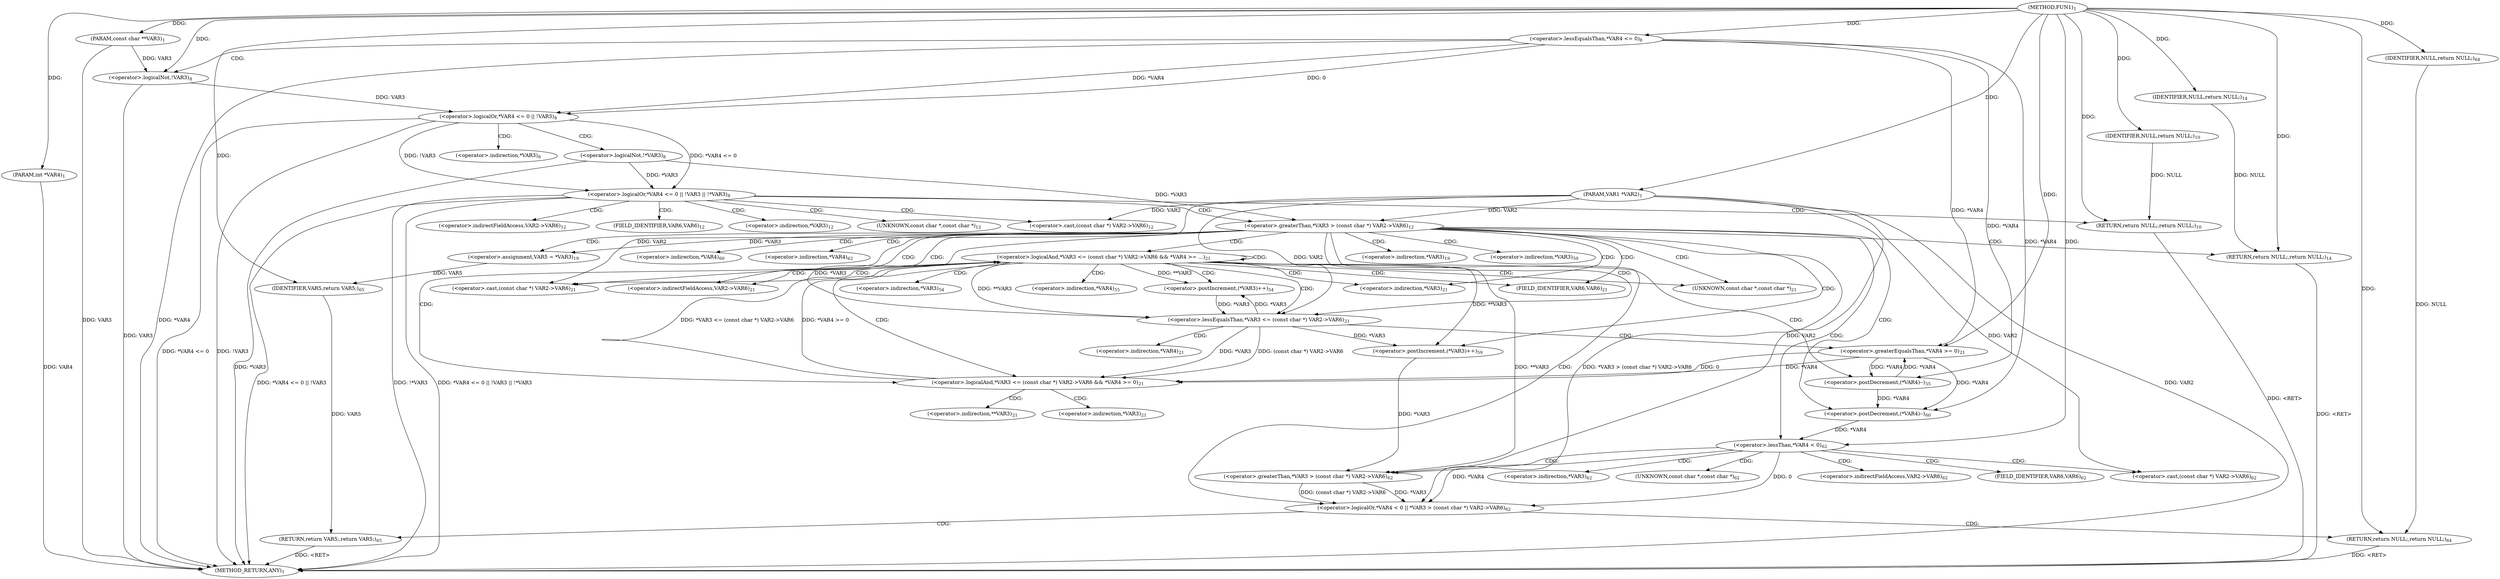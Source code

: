digraph "FUN1" {  
"8" [label = <(METHOD,FUN1)<SUB>1</SUB>> ]
"95" [label = <(METHOD_RETURN,ANY)<SUB>1</SUB>> ]
"9" [label = <(PARAM,VAR1 *VAR2)<SUB>1</SUB>> ]
"10" [label = <(PARAM,const char **VAR3)<SUB>1</SUB>> ]
"11" [label = <(PARAM,int *VAR4)<SUB>1</SUB>> ]
"41" [label = <(&lt;operator&gt;.assignment,VAR5 = *VAR3)<SUB>19</SUB>> ]
"70" [label = <(&lt;operator&gt;.postIncrement,(*VAR3)++)<SUB>59</SUB>> ]
"73" [label = <(&lt;operator&gt;.postDecrement,(*VAR4)--)<SUB>60</SUB>> ]
"93" [label = <(RETURN,return VAR5;,return VAR5;)<SUB>65</SUB>> ]
"15" [label = <(&lt;operator&gt;.logicalOr,*VAR4 &lt;= 0 || !VAR3 || !*VAR3)<SUB>8</SUB>> ]
"30" [label = <(&lt;operator&gt;.greaterThan,*VAR3 &gt; (const char *) VAR2-&gt;VAR6)<SUB>12</SUB>> ]
"46" [label = <(&lt;operator&gt;.logicalAnd,*VAR3 &lt;= (const char *) VAR2-&gt;VAR6 &amp;&amp; *VAR4 &gt;= ...)<SUB>21</SUB>> ]
"77" [label = <(&lt;operator&gt;.logicalOr,*VAR4 &lt; 0 || *VAR3 &gt; (const char *) VAR2-&gt;VAR6)<SUB>62</SUB>> ]
"94" [label = <(IDENTIFIER,VAR5,return VAR5;)<SUB>65</SUB>> ]
"27" [label = <(RETURN,return NULL;,return NULL;)<SUB>10</SUB>> ]
"39" [label = <(RETURN,return NULL;,return NULL;)<SUB>14</SUB>> ]
"64" [label = <(&lt;operator&gt;.postIncrement,(*VAR3)++)<SUB>54</SUB>> ]
"67" [label = <(&lt;operator&gt;.postDecrement,(*VAR4)--)<SUB>55</SUB>> ]
"91" [label = <(RETURN,return NULL;,return NULL;)<SUB>64</SUB>> ]
"16" [label = <(&lt;operator&gt;.logicalOr,*VAR4 &lt;= 0 || !VAR3)<SUB>8</SUB>> ]
"23" [label = <(&lt;operator&gt;.logicalNot,!*VAR3)<SUB>8</SUB>> ]
"28" [label = <(IDENTIFIER,NULL,return NULL;)<SUB>10</SUB>> ]
"33" [label = <(&lt;operator&gt;.cast,(const char *) VAR2-&gt;VAR6)<SUB>12</SUB>> ]
"40" [label = <(IDENTIFIER,NULL,return NULL;)<SUB>14</SUB>> ]
"47" [label = <(&lt;operator&gt;.logicalAnd,*VAR3 &lt;= (const char *) VAR2-&gt;VAR6 &amp;&amp; *VAR4 &gt;= 0)<SUB>21</SUB>> ]
"78" [label = <(&lt;operator&gt;.lessThan,*VAR4 &lt; 0)<SUB>62</SUB>> ]
"82" [label = <(&lt;operator&gt;.greaterThan,*VAR3 &gt; (const char *) VAR2-&gt;VAR6)<SUB>62</SUB>> ]
"92" [label = <(IDENTIFIER,NULL,return NULL;)<SUB>64</SUB>> ]
"17" [label = <(&lt;operator&gt;.lessEqualsThan,*VAR4 &lt;= 0)<SUB>8</SUB>> ]
"21" [label = <(&lt;operator&gt;.logicalNot,!VAR3)<SUB>8</SUB>> ]
"48" [label = <(&lt;operator&gt;.lessEqualsThan,*VAR3 &lt;= (const char *) VAR2-&gt;VAR6)<SUB>21</SUB>> ]
"56" [label = <(&lt;operator&gt;.greaterEqualsThan,*VAR4 &gt;= 0)<SUB>21</SUB>> ]
"85" [label = <(&lt;operator&gt;.cast,(const char *) VAR2-&gt;VAR6)<SUB>62</SUB>> ]
"51" [label = <(&lt;operator&gt;.cast,(const char *) VAR2-&gt;VAR6)<SUB>21</SUB>> ]
"43" [label = <(&lt;operator&gt;.indirection,*VAR3)<SUB>19</SUB>> ]
"71" [label = <(&lt;operator&gt;.indirection,*VAR3)<SUB>59</SUB>> ]
"74" [label = <(&lt;operator&gt;.indirection,*VAR4)<SUB>60</SUB>> ]
"31" [label = <(&lt;operator&gt;.indirection,*VAR3)<SUB>12</SUB>> ]
"60" [label = <(&lt;operator&gt;.indirection,**VAR3)<SUB>21</SUB>> ]
"24" [label = <(&lt;operator&gt;.indirection,*VAR3)<SUB>8</SUB>> ]
"34" [label = <(UNKNOWN,const char *,const char *)<SUB>12</SUB>> ]
"35" [label = <(&lt;operator&gt;.indirectFieldAccess,VAR2-&gt;VAR6)<SUB>12</SUB>> ]
"61" [label = <(&lt;operator&gt;.indirection,*VAR3)<SUB>21</SUB>> ]
"65" [label = <(&lt;operator&gt;.indirection,*VAR3)<SUB>54</SUB>> ]
"68" [label = <(&lt;operator&gt;.indirection,*VAR4)<SUB>55</SUB>> ]
"79" [label = <(&lt;operator&gt;.indirection,*VAR4)<SUB>62</SUB>> ]
"83" [label = <(&lt;operator&gt;.indirection,*VAR3)<SUB>62</SUB>> ]
"37" [label = <(FIELD_IDENTIFIER,VAR6,VAR6)<SUB>12</SUB>> ]
"49" [label = <(&lt;operator&gt;.indirection,*VAR3)<SUB>21</SUB>> ]
"57" [label = <(&lt;operator&gt;.indirection,*VAR4)<SUB>21</SUB>> ]
"86" [label = <(UNKNOWN,const char *,const char *)<SUB>62</SUB>> ]
"87" [label = <(&lt;operator&gt;.indirectFieldAccess,VAR2-&gt;VAR6)<SUB>62</SUB>> ]
"52" [label = <(UNKNOWN,const char *,const char *)<SUB>21</SUB>> ]
"53" [label = <(&lt;operator&gt;.indirectFieldAccess,VAR2-&gt;VAR6)<SUB>21</SUB>> ]
"89" [label = <(FIELD_IDENTIFIER,VAR6,VAR6)<SUB>62</SUB>> ]
"55" [label = <(FIELD_IDENTIFIER,VAR6,VAR6)<SUB>21</SUB>> ]
  "39" -> "95"  [ label = "DDG: &lt;RET&gt;"] 
  "27" -> "95"  [ label = "DDG: &lt;RET&gt;"] 
  "91" -> "95"  [ label = "DDG: &lt;RET&gt;"] 
  "93" -> "95"  [ label = "DDG: &lt;RET&gt;"] 
  "9" -> "95"  [ label = "DDG: VAR2"] 
  "10" -> "95"  [ label = "DDG: VAR3"] 
  "11" -> "95"  [ label = "DDG: VAR4"] 
  "17" -> "95"  [ label = "DDG: *VAR4"] 
  "16" -> "95"  [ label = "DDG: *VAR4 &lt;= 0"] 
  "21" -> "95"  [ label = "DDG: VAR3"] 
  "16" -> "95"  [ label = "DDG: !VAR3"] 
  "15" -> "95"  [ label = "DDG: *VAR4 &lt;= 0 || !VAR3"] 
  "23" -> "95"  [ label = "DDG: *VAR3"] 
  "15" -> "95"  [ label = "DDG: !*VAR3"] 
  "15" -> "95"  [ label = "DDG: *VAR4 &lt;= 0 || !VAR3 || !*VAR3"] 
  "8" -> "9"  [ label = "DDG: "] 
  "8" -> "10"  [ label = "DDG: "] 
  "8" -> "11"  [ label = "DDG: "] 
  "30" -> "41"  [ label = "DDG: *VAR3"] 
  "94" -> "93"  [ label = "DDG: VAR5"] 
  "48" -> "70"  [ label = "DDG: *VAR3"] 
  "46" -> "70"  [ label = "DDG: **VAR3"] 
  "17" -> "73"  [ label = "DDG: *VAR4"] 
  "56" -> "73"  [ label = "DDG: *VAR4"] 
  "67" -> "73"  [ label = "DDG: *VAR4"] 
  "41" -> "94"  [ label = "DDG: VAR5"] 
  "8" -> "94"  [ label = "DDG: "] 
  "16" -> "15"  [ label = "DDG: *VAR4 &lt;= 0"] 
  "16" -> "15"  [ label = "DDG: !VAR3"] 
  "23" -> "15"  [ label = "DDG: *VAR3"] 
  "28" -> "27"  [ label = "DDG: NULL"] 
  "8" -> "27"  [ label = "DDG: "] 
  "23" -> "30"  [ label = "DDG: *VAR3"] 
  "9" -> "30"  [ label = "DDG: VAR2"] 
  "40" -> "39"  [ label = "DDG: NULL"] 
  "8" -> "39"  [ label = "DDG: "] 
  "47" -> "46"  [ label = "DDG: *VAR3 &lt;= (const char *) VAR2-&gt;VAR6"] 
  "47" -> "46"  [ label = "DDG: *VAR4 &gt;= 0"] 
  "78" -> "77"  [ label = "DDG: *VAR4"] 
  "78" -> "77"  [ label = "DDG: 0"] 
  "30" -> "77"  [ label = "DDG: *VAR3 &gt; (const char *) VAR2-&gt;VAR6"] 
  "82" -> "77"  [ label = "DDG: *VAR3"] 
  "82" -> "77"  [ label = "DDG: (const char *) VAR2-&gt;VAR6"] 
  "92" -> "91"  [ label = "DDG: NULL"] 
  "8" -> "91"  [ label = "DDG: "] 
  "17" -> "16"  [ label = "DDG: *VAR4"] 
  "17" -> "16"  [ label = "DDG: 0"] 
  "21" -> "16"  [ label = "DDG: VAR3"] 
  "8" -> "28"  [ label = "DDG: "] 
  "9" -> "33"  [ label = "DDG: VAR2"] 
  "8" -> "40"  [ label = "DDG: "] 
  "48" -> "47"  [ label = "DDG: *VAR3"] 
  "48" -> "47"  [ label = "DDG: (const char *) VAR2-&gt;VAR6"] 
  "56" -> "47"  [ label = "DDG: *VAR4"] 
  "56" -> "47"  [ label = "DDG: 0"] 
  "48" -> "64"  [ label = "DDG: *VAR3"] 
  "46" -> "64"  [ label = "DDG: **VAR3"] 
  "17" -> "67"  [ label = "DDG: *VAR4"] 
  "56" -> "67"  [ label = "DDG: *VAR4"] 
  "73" -> "78"  [ label = "DDG: *VAR4"] 
  "8" -> "78"  [ label = "DDG: "] 
  "46" -> "82"  [ label = "DDG: **VAR3"] 
  "70" -> "82"  [ label = "DDG: *VAR3"] 
  "9" -> "82"  [ label = "DDG: VAR2"] 
  "8" -> "92"  [ label = "DDG: "] 
  "8" -> "17"  [ label = "DDG: "] 
  "10" -> "21"  [ label = "DDG: VAR3"] 
  "8" -> "21"  [ label = "DDG: "] 
  "46" -> "48"  [ label = "DDG: **VAR3"] 
  "64" -> "48"  [ label = "DDG: *VAR3"] 
  "30" -> "48"  [ label = "DDG: *VAR3"] 
  "9" -> "48"  [ label = "DDG: VAR2"] 
  "17" -> "56"  [ label = "DDG: *VAR4"] 
  "67" -> "56"  [ label = "DDG: *VAR4"] 
  "8" -> "56"  [ label = "DDG: "] 
  "9" -> "85"  [ label = "DDG: VAR2"] 
  "9" -> "51"  [ label = "DDG: VAR2"] 
  "15" -> "30"  [ label = "CDG: "] 
  "15" -> "34"  [ label = "CDG: "] 
  "15" -> "37"  [ label = "CDG: "] 
  "15" -> "27"  [ label = "CDG: "] 
  "15" -> "35"  [ label = "CDG: "] 
  "15" -> "33"  [ label = "CDG: "] 
  "15" -> "31"  [ label = "CDG: "] 
  "30" -> "47"  [ label = "CDG: "] 
  "30" -> "48"  [ label = "CDG: "] 
  "30" -> "49"  [ label = "CDG: "] 
  "30" -> "73"  [ label = "CDG: "] 
  "30" -> "77"  [ label = "CDG: "] 
  "30" -> "51"  [ label = "CDG: "] 
  "30" -> "52"  [ label = "CDG: "] 
  "30" -> "46"  [ label = "CDG: "] 
  "30" -> "74"  [ label = "CDG: "] 
  "30" -> "79"  [ label = "CDG: "] 
  "30" -> "43"  [ label = "CDG: "] 
  "30" -> "71"  [ label = "CDG: "] 
  "30" -> "53"  [ label = "CDG: "] 
  "30" -> "41"  [ label = "CDG: "] 
  "30" -> "70"  [ label = "CDG: "] 
  "30" -> "55"  [ label = "CDG: "] 
  "30" -> "78"  [ label = "CDG: "] 
  "30" -> "39"  [ label = "CDG: "] 
  "46" -> "47"  [ label = "CDG: "] 
  "46" -> "48"  [ label = "CDG: "] 
  "46" -> "68"  [ label = "CDG: "] 
  "46" -> "49"  [ label = "CDG: "] 
  "46" -> "64"  [ label = "CDG: "] 
  "46" -> "51"  [ label = "CDG: "] 
  "46" -> "52"  [ label = "CDG: "] 
  "46" -> "46"  [ label = "CDG: "] 
  "46" -> "67"  [ label = "CDG: "] 
  "46" -> "65"  [ label = "CDG: "] 
  "46" -> "53"  [ label = "CDG: "] 
  "46" -> "55"  [ label = "CDG: "] 
  "77" -> "91"  [ label = "CDG: "] 
  "77" -> "93"  [ label = "CDG: "] 
  "16" -> "24"  [ label = "CDG: "] 
  "16" -> "23"  [ label = "CDG: "] 
  "47" -> "60"  [ label = "CDG: "] 
  "47" -> "61"  [ label = "CDG: "] 
  "78" -> "89"  [ label = "CDG: "] 
  "78" -> "85"  [ label = "CDG: "] 
  "78" -> "87"  [ label = "CDG: "] 
  "78" -> "82"  [ label = "CDG: "] 
  "78" -> "83"  [ label = "CDG: "] 
  "78" -> "86"  [ label = "CDG: "] 
  "17" -> "21"  [ label = "CDG: "] 
  "48" -> "57"  [ label = "CDG: "] 
  "48" -> "56"  [ label = "CDG: "] 
}
